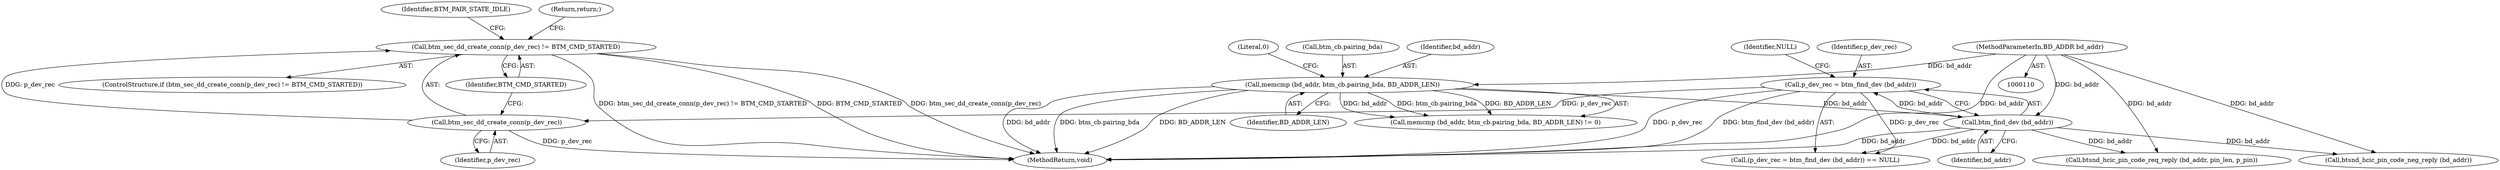 digraph "0_Android_c677ee92595335233eb0e7b59809a1a94e7a678a@API" {
"1000310" [label="(Call,btm_sec_dd_create_conn(p_dev_rec) != BTM_CMD_STARTED)"];
"1000311" [label="(Call,btm_sec_dd_create_conn(p_dev_rec))"];
"1000157" [label="(Call,p_dev_rec = btm_find_dev (bd_addr))"];
"1000159" [label="(Call,btm_find_dev (bd_addr))"];
"1000144" [label="(Call,memcmp (bd_addr, btm_cb.pairing_bda, BD_ADDR_LEN))"];
"1000111" [label="(MethodParameterIn,BD_ADDR bd_addr)"];
"1000157" [label="(Call,p_dev_rec = btm_find_dev (bd_addr))"];
"1000160" [label="(Identifier,bd_addr)"];
"1000143" [label="(Call,memcmp (bd_addr, btm_cb.pairing_bda, BD_ADDR_LEN) != 0)"];
"1000146" [label="(Call,btm_cb.pairing_bda)"];
"1000312" [label="(Identifier,p_dev_rec)"];
"1000145" [label="(Identifier,bd_addr)"];
"1000374" [label="(MethodReturn,void)"];
"1000316" [label="(Identifier,BTM_PAIR_STATE_IDLE)"];
"1000309" [label="(ControlStructure,if (btm_sec_dd_create_conn(p_dev_rec) != BTM_CMD_STARTED))"];
"1000161" [label="(Identifier,NULL)"];
"1000311" [label="(Call,btm_sec_dd_create_conn(p_dev_rec))"];
"1000144" [label="(Call,memcmp (bd_addr, btm_cb.pairing_bda, BD_ADDR_LEN))"];
"1000111" [label="(MethodParameterIn,BD_ADDR bd_addr)"];
"1000212" [label="(Call,btsnd_hcic_pin_code_neg_reply (bd_addr))"];
"1000313" [label="(Identifier,BTM_CMD_STARTED)"];
"1000310" [label="(Call,btm_sec_dd_create_conn(p_dev_rec) != BTM_CMD_STARTED)"];
"1000159" [label="(Call,btm_find_dev (bd_addr))"];
"1000339" [label="(Return,return;)"];
"1000156" [label="(Call,(p_dev_rec = btm_find_dev (bd_addr)) == NULL)"];
"1000150" [label="(Literal,0)"];
"1000158" [label="(Identifier,p_dev_rec)"];
"1000370" [label="(Call,btsnd_hcic_pin_code_req_reply (bd_addr, pin_len, p_pin))"];
"1000149" [label="(Identifier,BD_ADDR_LEN)"];
"1000310" -> "1000309"  [label="AST: "];
"1000310" -> "1000313"  [label="CFG: "];
"1000311" -> "1000310"  [label="AST: "];
"1000313" -> "1000310"  [label="AST: "];
"1000316" -> "1000310"  [label="CFG: "];
"1000339" -> "1000310"  [label="CFG: "];
"1000310" -> "1000374"  [label="DDG: btm_sec_dd_create_conn(p_dev_rec) != BTM_CMD_STARTED"];
"1000310" -> "1000374"  [label="DDG: BTM_CMD_STARTED"];
"1000310" -> "1000374"  [label="DDG: btm_sec_dd_create_conn(p_dev_rec)"];
"1000311" -> "1000310"  [label="DDG: p_dev_rec"];
"1000311" -> "1000312"  [label="CFG: "];
"1000312" -> "1000311"  [label="AST: "];
"1000313" -> "1000311"  [label="CFG: "];
"1000311" -> "1000374"  [label="DDG: p_dev_rec"];
"1000157" -> "1000311"  [label="DDG: p_dev_rec"];
"1000157" -> "1000156"  [label="AST: "];
"1000157" -> "1000159"  [label="CFG: "];
"1000158" -> "1000157"  [label="AST: "];
"1000159" -> "1000157"  [label="AST: "];
"1000161" -> "1000157"  [label="CFG: "];
"1000157" -> "1000374"  [label="DDG: btm_find_dev (bd_addr)"];
"1000157" -> "1000374"  [label="DDG: p_dev_rec"];
"1000157" -> "1000156"  [label="DDG: p_dev_rec"];
"1000159" -> "1000157"  [label="DDG: bd_addr"];
"1000159" -> "1000160"  [label="CFG: "];
"1000160" -> "1000159"  [label="AST: "];
"1000159" -> "1000374"  [label="DDG: bd_addr"];
"1000159" -> "1000156"  [label="DDG: bd_addr"];
"1000144" -> "1000159"  [label="DDG: bd_addr"];
"1000111" -> "1000159"  [label="DDG: bd_addr"];
"1000159" -> "1000212"  [label="DDG: bd_addr"];
"1000159" -> "1000370"  [label="DDG: bd_addr"];
"1000144" -> "1000143"  [label="AST: "];
"1000144" -> "1000149"  [label="CFG: "];
"1000145" -> "1000144"  [label="AST: "];
"1000146" -> "1000144"  [label="AST: "];
"1000149" -> "1000144"  [label="AST: "];
"1000150" -> "1000144"  [label="CFG: "];
"1000144" -> "1000374"  [label="DDG: BD_ADDR_LEN"];
"1000144" -> "1000374"  [label="DDG: bd_addr"];
"1000144" -> "1000374"  [label="DDG: btm_cb.pairing_bda"];
"1000144" -> "1000143"  [label="DDG: bd_addr"];
"1000144" -> "1000143"  [label="DDG: btm_cb.pairing_bda"];
"1000144" -> "1000143"  [label="DDG: BD_ADDR_LEN"];
"1000111" -> "1000144"  [label="DDG: bd_addr"];
"1000111" -> "1000110"  [label="AST: "];
"1000111" -> "1000374"  [label="DDG: bd_addr"];
"1000111" -> "1000212"  [label="DDG: bd_addr"];
"1000111" -> "1000370"  [label="DDG: bd_addr"];
}
